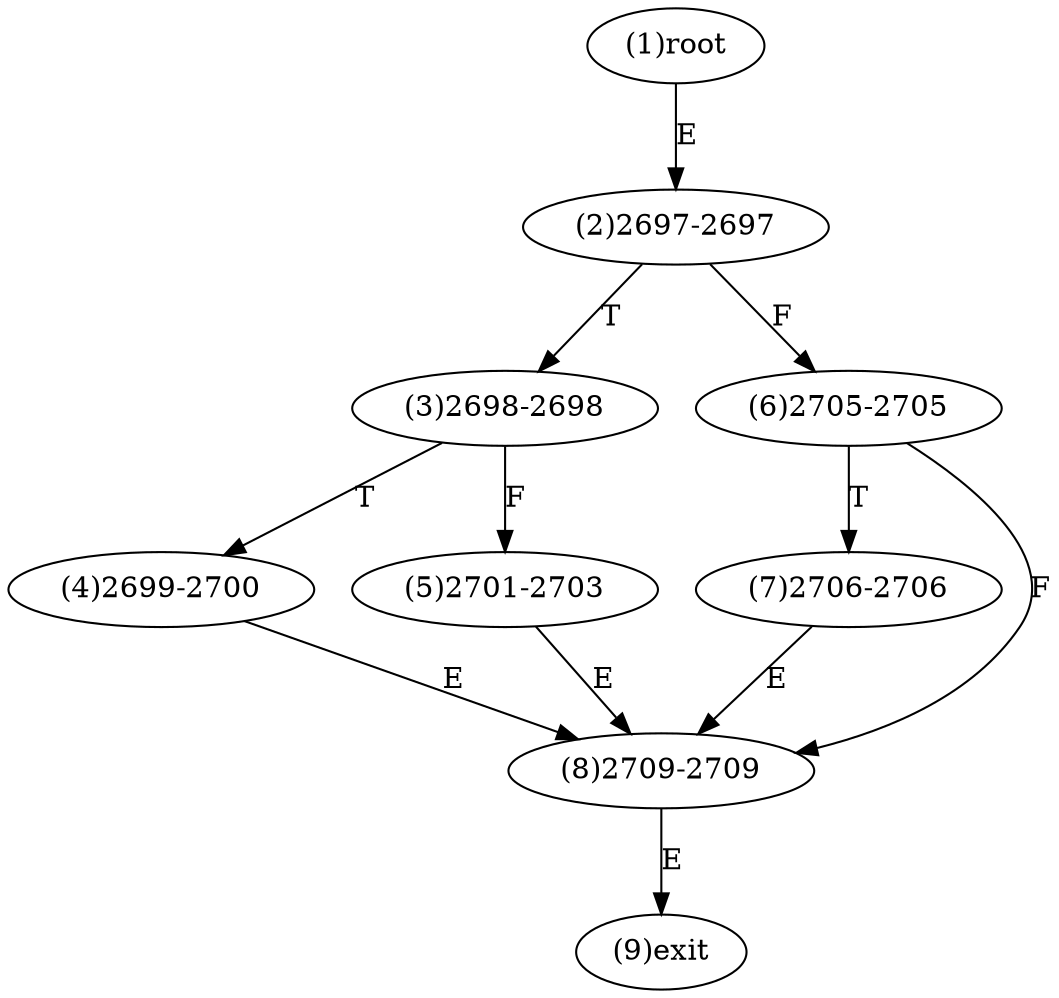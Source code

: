 digraph "" { 
1[ label="(1)root"];
2[ label="(2)2697-2697"];
3[ label="(3)2698-2698"];
4[ label="(4)2699-2700"];
5[ label="(5)2701-2703"];
6[ label="(6)2705-2705"];
7[ label="(7)2706-2706"];
8[ label="(8)2709-2709"];
9[ label="(9)exit"];
1->2[ label="E"];
2->6[ label="F"];
2->3[ label="T"];
3->5[ label="F"];
3->4[ label="T"];
4->8[ label="E"];
5->8[ label="E"];
6->8[ label="F"];
6->7[ label="T"];
7->8[ label="E"];
8->9[ label="E"];
}
